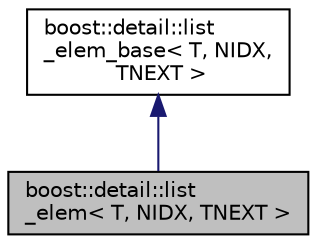 digraph "boost::detail::list_elem&lt; T, NIDX, TNEXT &gt;"
{
  edge [fontname="Helvetica",fontsize="10",labelfontname="Helvetica",labelfontsize="10"];
  node [fontname="Helvetica",fontsize="10",shape=record];
  Node1 [label="boost::detail::list\l_elem\< T, NIDX, TNEXT \>",height=0.2,width=0.4,color="black", fillcolor="grey75", style="filled", fontcolor="black"];
  Node2 -> Node1 [dir="back",color="midnightblue",fontsize="10",style="solid",fontname="Helvetica"];
  Node2 [label="boost::detail::list\l_elem_base\< T, NIDX,\l TNEXT \>",height=0.2,width=0.4,color="black", fillcolor="white", style="filled",URL="$structboost_1_1detail_1_1list__elem__base.html"];
}
